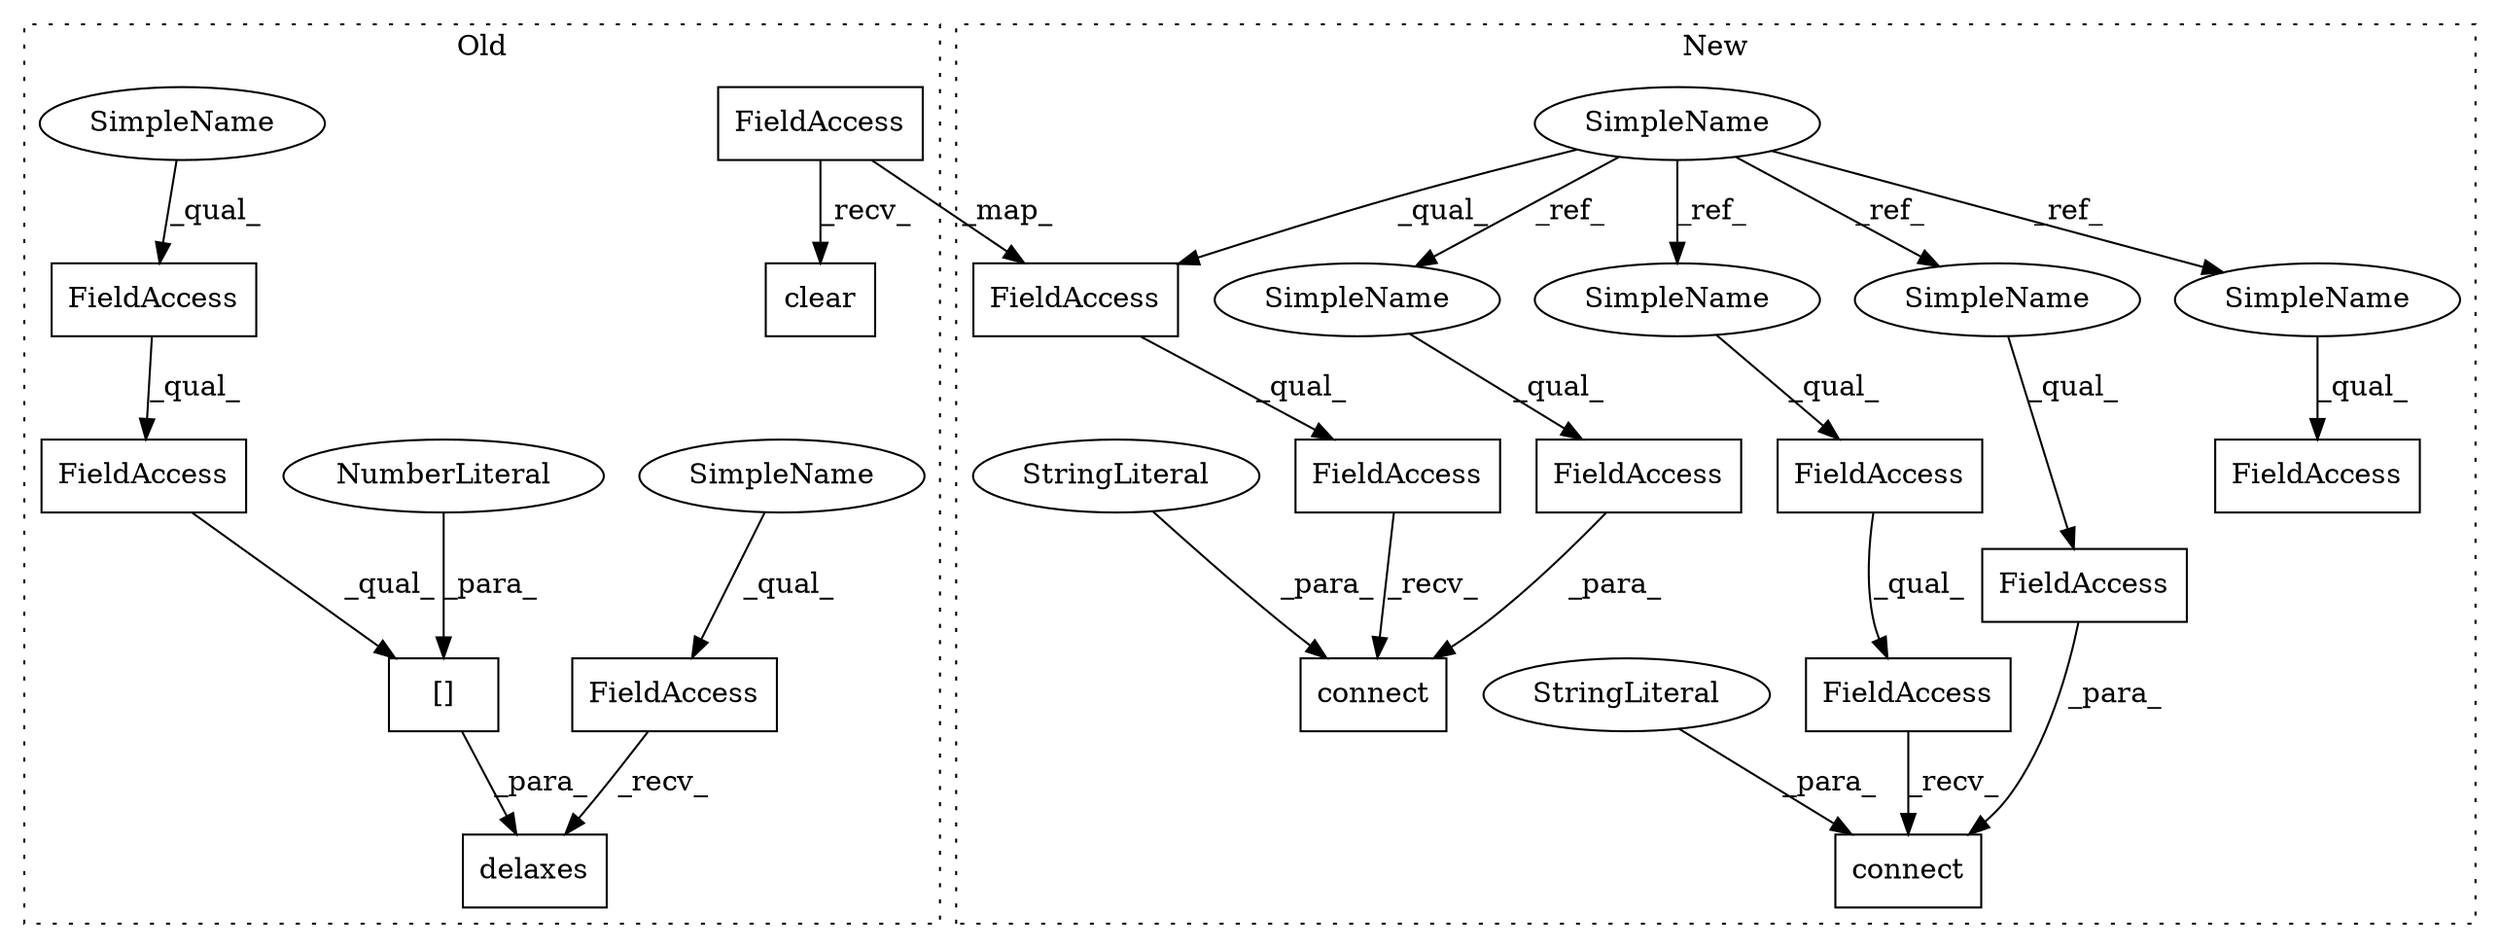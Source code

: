 digraph G {
subgraph cluster0 {
1 [label="[]" a="2" s="23205,23223" l="17,1" shape="box"];
3 [label="FieldAccess" a="22" s="23205" l="16" shape="box"];
5 [label="NumberLiteral" a="34" s="23222" l="1" shape="ellipse"];
8 [label="FieldAccess" a="22" s="23205" l="11" shape="box"];
10 [label="FieldAccess" a="22" s="23185" l="11" shape="box"];
13 [label="delaxes" a="32" s="23197,23224" l="8,1" shape="box"];
18 [label="FieldAccess" a="22" s="22771" l="9" shape="box"];
20 [label="clear" a="32" s="22781" l="7" shape="box"];
25 [label="SimpleName" a="42" s="23185" l="4" shape="ellipse"];
26 [label="SimpleName" a="42" s="23205" l="4" shape="ellipse"];
label = "Old";
style="dotted";
}
subgraph cluster1 {
2 [label="connect" a="32" s="32148,32182" l="8,1" shape="box"];
4 [label="FieldAccess" a="22" s="32171" l="11" shape="box"];
6 [label="FieldAccess" a="22" s="32128" l="19" shape="box"];
7 [label="FieldAccess" a="22" s="32128" l="9" shape="box"];
9 [label="SimpleName" a="42" s="30975" l="4" shape="ellipse"];
11 [label="FieldAccess" a="22" s="32513" l="9" shape="box"];
12 [label="FieldAccess" a="22" s="32234" l="11" shape="box"];
14 [label="StringLiteral" a="45" s="32156" l="14" shape="ellipse"];
15 [label="connect" a="32" s="32211,32245" l="8,1" shape="box"];
16 [label="FieldAccess" a="22" s="32191" l="19" shape="box"];
17 [label="StringLiteral" a="45" s="32219" l="14" shape="ellipse"];
19 [label="FieldAccess" a="22" s="32191" l="9" shape="box"];
21 [label="SimpleName" a="42" s="32234" l="4" shape="ellipse"];
22 [label="SimpleName" a="42" s="32128" l="4" shape="ellipse"];
23 [label="SimpleName" a="42" s="32171" l="4" shape="ellipse"];
24 [label="SimpleName" a="42" s="32513" l="4" shape="ellipse"];
label = "New";
style="dotted";
}
1 -> 13 [label="_para_"];
3 -> 1 [label="_qual_"];
4 -> 2 [label="_para_"];
5 -> 1 [label="_para_"];
6 -> 2 [label="_recv_"];
7 -> 6 [label="_qual_"];
8 -> 3 [label="_qual_"];
9 -> 21 [label="_ref_"];
9 -> 24 [label="_ref_"];
9 -> 19 [label="_qual_"];
9 -> 23 [label="_ref_"];
9 -> 22 [label="_ref_"];
10 -> 13 [label="_recv_"];
12 -> 15 [label="_para_"];
14 -> 2 [label="_para_"];
16 -> 15 [label="_recv_"];
17 -> 15 [label="_para_"];
18 -> 20 [label="_recv_"];
18 -> 19 [label="_map_"];
19 -> 16 [label="_qual_"];
21 -> 12 [label="_qual_"];
22 -> 7 [label="_qual_"];
23 -> 4 [label="_qual_"];
24 -> 11 [label="_qual_"];
25 -> 10 [label="_qual_"];
26 -> 8 [label="_qual_"];
}